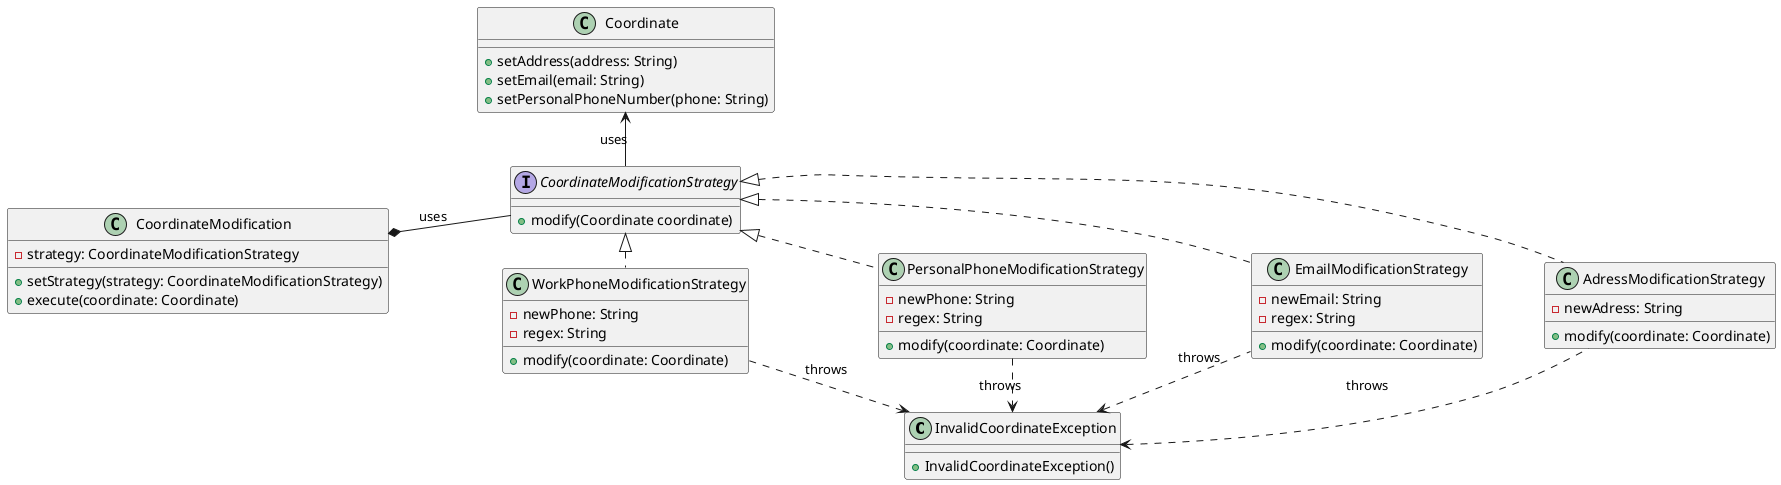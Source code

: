 @startuml
left to right direction
class InvalidCoordinateException {
    +InvalidCoordinateException()
}
interface CoordinateModificationStrategy {
    +modify(Coordinate coordinate)
}

class AdressModificationStrategy {
    -newAdress: String
    +modify(coordinate: Coordinate)
}

class EmailModificationStrategy {
    -newEmail: String
    -regex: String
    +modify(coordinate: Coordinate)
}

class PersonalPhoneModificationStrategy {
    -newPhone: String
    -regex: String
    +modify(coordinate: Coordinate)
}

class WorkPhoneModificationStrategy {
    -newPhone: String
    -regex: String
    +modify(coordinate: Coordinate)
}


class CoordinateModification {
    -strategy: CoordinateModificationStrategy
    +setStrategy(strategy: CoordinateModificationStrategy)
    +execute(coordinate: Coordinate)
}

class Coordinate {
    +setAddress(address: String)
    +setEmail(email: String)
    +setPersonalPhoneNumber(phone: String)
}

CoordinateModificationStrategy <|.r. EmailModificationStrategy
CoordinateModificationStrategy <|.r. PersonalPhoneModificationStrategy
CoordinateModificationStrategy <|.r. WorkPhoneModificationStrategy
CoordinateModificationStrategy <|.r. AdressModificationStrategy


InvalidCoordinateException <.. AdressModificationStrategy: throws
InvalidCoordinateException <.. EmailModificationStrategy: throws
InvalidCoordinateException <.l. PersonalPhoneModificationStrategy: throws
InvalidCoordinateException <.. WorkPhoneModificationStrategy: throws

CoordinateModification -r[hidden]-> WorkPhoneModificationStrategy
PersonalPhoneModificationStrategy -u[hidden]-> WorkPhoneModificationStrategy
PersonalPhoneModificationStrategy -d[hidden]-> EmailModificationStrategy
EmailModificationStrategy -d[hidden]-> AdressModificationStrategy

CoordinateModificationStrategy -l-> Coordinate: uses
CoordinateModification *-d- CoordinateModificationStrategy: uses
@enduml

